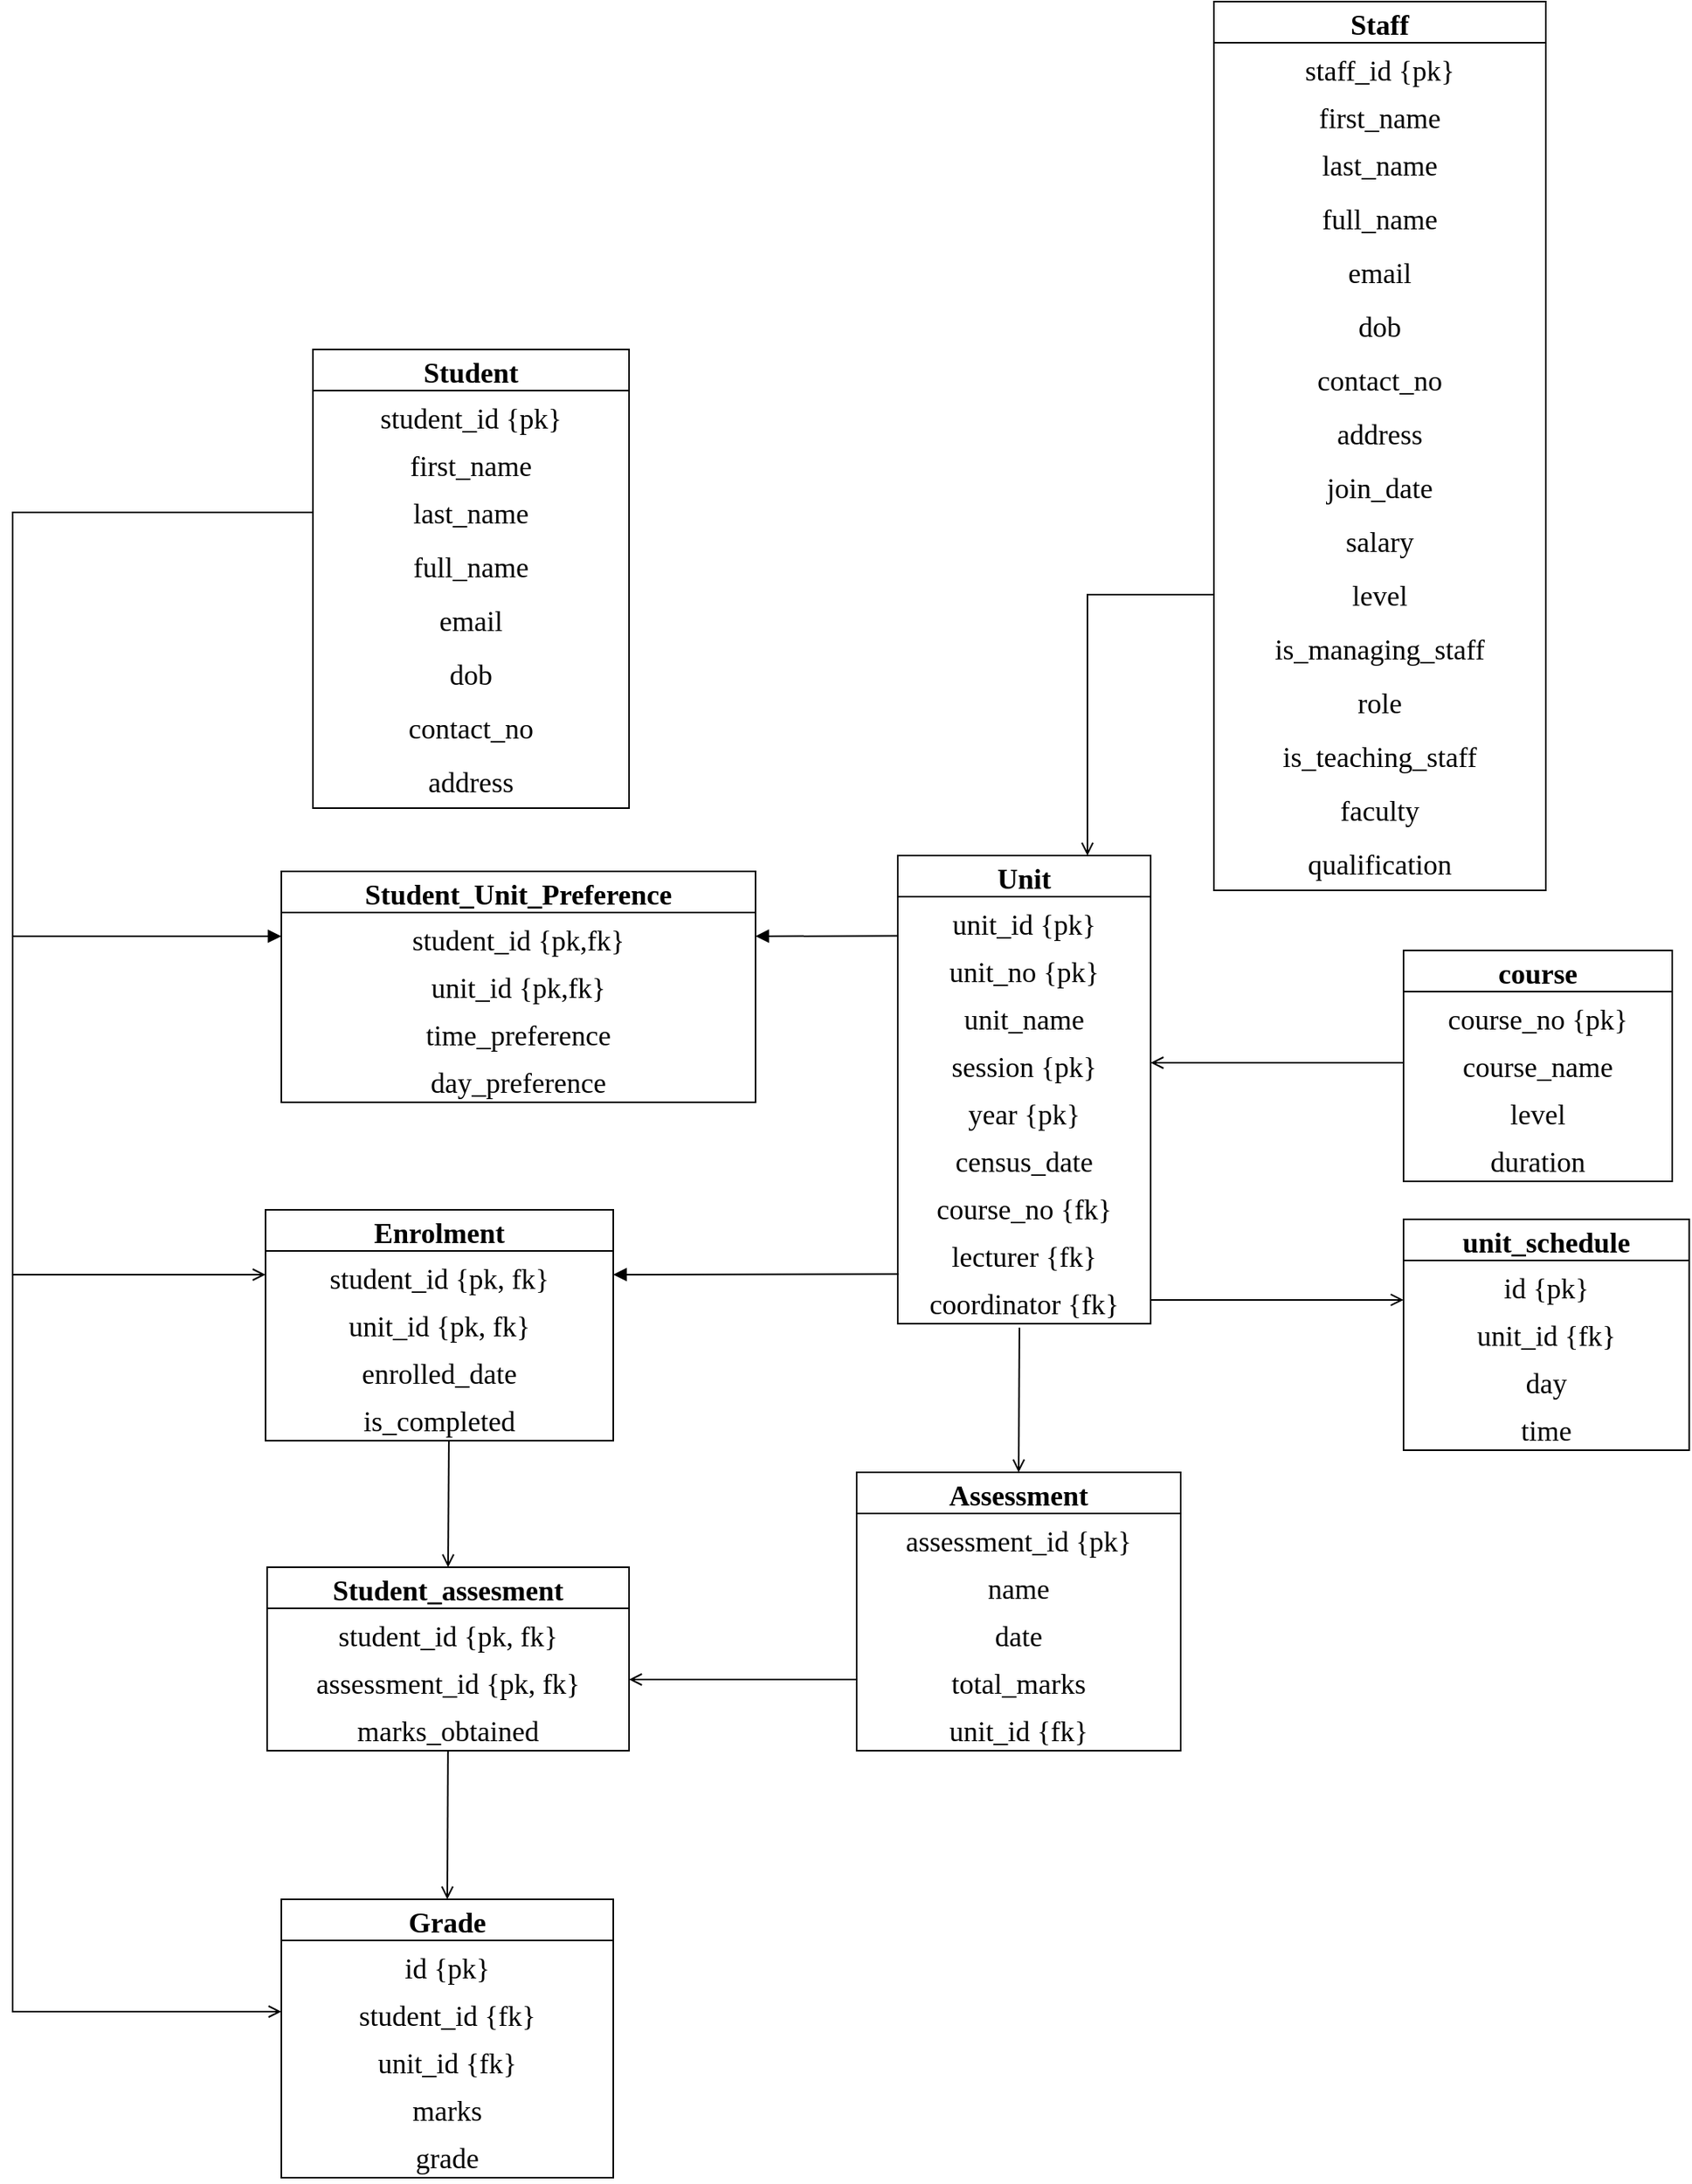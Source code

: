 <mxfile version="13.7.9" type="device"><diagram id="wWgA3IAxe7Pbjs5qiir0" name="Page-1"><mxGraphModel dx="865" dy="483" grid="1" gridSize="10" guides="1" tooltips="1" connect="1" arrows="1" fold="1" page="1" pageScale="1" pageWidth="1654" pageHeight="2336" math="0" shadow="0"><root><mxCell id="0"/><mxCell id="1" parent="0"/><mxCell id="iou781_lKYT5fW5fD_7i-5" value="" style="endArrow=none;html=1;entryX=0;entryY=0.5;entryDx=0;entryDy=0;exitX=1;exitY=0.5;exitDx=0;exitDy=0;fontFamily=Verdana;startArrow=open;startFill=0;fontSize=18;" parent="1" source="iou781_lKYT5fW5fD_7i-16" target="iou781_lKYT5fW5fD_7i-113" edge="1"><mxGeometry width="50" height="50" relative="1" as="geometry"><mxPoint x="800" y="920" as="sourcePoint"/><mxPoint x="850" y="870" as="targetPoint"/></mxGeometry></mxCell><mxCell id="iou781_lKYT5fW5fD_7i-11" style="rounded=0;orthogonalLoop=1;jettySize=auto;html=1;entryX=0.5;entryY=0;entryDx=0;entryDy=0;horizontal=0;endArrow=open;endFill=0;startArrow=none;startFill=0;fontSize=18;fontFamily=Verdana;exitX=0.481;exitY=1.082;exitDx=0;exitDy=0;exitPerimeter=0;" parent="1" source="iou781_lKYT5fW5fD_7i-21" target="iou781_lKYT5fW5fD_7i-58" edge="1"><mxGeometry relative="1" as="geometry"><mxPoint x="824.04" y="1204.34" as="targetPoint"/></mxGeometry></mxCell><mxCell id="iou781_lKYT5fW5fD_7i-23" value="Staff" style="swimlane;fontStyle=1;childLayout=stackLayout;horizontal=1;startSize=26;horizontalStack=0;resizeParent=1;resizeParentMax=0;resizeLast=0;collapsible=1;marginBottom=0;align=center;fontSize=18;swimlaneLine=1;fontFamily=Verdana;" parent="1" vertex="1"><mxGeometry x="940" y="220" width="210" height="562" as="geometry"><mxRectangle x="200" y="100" width="80" height="26" as="alternateBounds"/></mxGeometry></mxCell><mxCell id="iou781_lKYT5fW5fD_7i-24" value="staff_id {pk}" style="text;strokeColor=none;fillColor=none;spacingLeft=4;spacingRight=4;overflow=hidden;rotatable=0;points=[[0,0.5],[1,0.5]];portConstraint=eastwest;fontSize=18;align=center;fontStyle=0;fontFamily=Verdana;" parent="iou781_lKYT5fW5fD_7i-23" vertex="1"><mxGeometry y="26" width="210" height="30" as="geometry"/></mxCell><mxCell id="iou781_lKYT5fW5fD_7i-25" value="first_name" style="text;strokeColor=none;fillColor=none;spacingLeft=4;spacingRight=4;overflow=hidden;rotatable=0;points=[[0,0.5],[1,0.5]];portConstraint=eastwest;fontSize=18;align=center;fontFamily=Verdana;" parent="iou781_lKYT5fW5fD_7i-23" vertex="1"><mxGeometry y="56" width="210" height="30" as="geometry"/></mxCell><mxCell id="iou781_lKYT5fW5fD_7i-26" value="last_name&#10;" style="text;strokeColor=none;fillColor=none;spacingLeft=4;spacingRight=4;overflow=hidden;rotatable=0;points=[[0,0.5],[1,0.5]];portConstraint=eastwest;fontSize=18;fontStyle=0;align=center;fontFamily=Verdana;" parent="iou781_lKYT5fW5fD_7i-23" vertex="1"><mxGeometry y="86" width="210" height="34" as="geometry"/></mxCell><mxCell id="iou781_lKYT5fW5fD_7i-27" value="full_name" style="text;spacingLeft=4;spacingRight=4;overflow=hidden;rotatable=0;points=[[0,0.5],[1,0.5]];portConstraint=eastwest;fontSize=18;fontStyle=0;align=center;fontFamily=Verdana;" parent="iou781_lKYT5fW5fD_7i-23" vertex="1"><mxGeometry y="120" width="210" height="34" as="geometry"/></mxCell><mxCell id="iou781_lKYT5fW5fD_7i-28" value="email" style="text;strokeColor=none;fillColor=none;spacingLeft=4;spacingRight=4;overflow=hidden;rotatable=0;points=[[0,0.5],[1,0.5]];portConstraint=eastwest;fontSize=18;fontStyle=0;align=center;fontFamily=Verdana;" parent="iou781_lKYT5fW5fD_7i-23" vertex="1"><mxGeometry y="154" width="210" height="34" as="geometry"/></mxCell><mxCell id="iou781_lKYT5fW5fD_7i-29" value="dob" style="text;strokeColor=none;fillColor=none;spacingLeft=4;spacingRight=4;overflow=hidden;rotatable=0;points=[[0,0.5],[1,0.5]];portConstraint=eastwest;fontSize=18;fontStyle=0;align=center;fontFamily=Verdana;" parent="iou781_lKYT5fW5fD_7i-23" vertex="1"><mxGeometry y="188" width="210" height="34" as="geometry"/></mxCell><mxCell id="iou781_lKYT5fW5fD_7i-30" value="contact_no" style="text;strokeColor=none;fillColor=none;spacingLeft=4;spacingRight=4;overflow=hidden;rotatable=0;points=[[0,0.5],[1,0.5]];portConstraint=eastwest;fontSize=18;fontStyle=0;align=center;fontFamily=Verdana;" parent="iou781_lKYT5fW5fD_7i-23" vertex="1"><mxGeometry y="222" width="210" height="34" as="geometry"/></mxCell><mxCell id="iou781_lKYT5fW5fD_7i-31" value="address" style="text;strokeColor=none;fillColor=none;spacingLeft=4;spacingRight=4;overflow=hidden;rotatable=0;points=[[0,0.5],[1,0.5]];portConstraint=eastwest;fontSize=18;fontStyle=0;align=center;fontFamily=Verdana;" parent="iou781_lKYT5fW5fD_7i-23" vertex="1"><mxGeometry y="256" width="210" height="34" as="geometry"/></mxCell><mxCell id="iou781_lKYT5fW5fD_7i-32" value="join_date" style="text;strokeColor=none;fillColor=none;spacingLeft=4;spacingRight=4;overflow=hidden;rotatable=0;points=[[0,0.5],[1,0.5]];portConstraint=eastwest;fontSize=18;fontStyle=0;align=center;fontFamily=Verdana;" parent="iou781_lKYT5fW5fD_7i-23" vertex="1"><mxGeometry y="290" width="210" height="34" as="geometry"/></mxCell><mxCell id="iou781_lKYT5fW5fD_7i-33" value="salary" style="text;strokeColor=none;fillColor=none;spacingLeft=4;spacingRight=4;overflow=hidden;rotatable=0;points=[[0,0.5],[1,0.5]];portConstraint=eastwest;fontSize=18;fontStyle=0;align=center;fontFamily=Verdana;" parent="iou781_lKYT5fW5fD_7i-23" vertex="1"><mxGeometry y="324" width="210" height="34" as="geometry"/></mxCell><mxCell id="b6muw9rHOWJ-igKop6Lr-1" value="level" style="text;strokeColor=none;fillColor=none;spacingLeft=4;spacingRight=4;overflow=hidden;rotatable=0;points=[[0,0.5],[1,0.5]];portConstraint=eastwest;fontSize=18;fontStyle=0;align=center;fontFamily=Verdana;" vertex="1" parent="iou781_lKYT5fW5fD_7i-23"><mxGeometry y="358" width="210" height="34" as="geometry"/></mxCell><mxCell id="b6muw9rHOWJ-igKop6Lr-5" value="is_managing_staff" style="text;strokeColor=none;fillColor=none;spacingLeft=4;spacingRight=4;overflow=hidden;rotatable=0;points=[[0,0.5],[1,0.5]];portConstraint=eastwest;fontSize=18;fontStyle=0;align=center;fontFamily=Verdana;" vertex="1" parent="iou781_lKYT5fW5fD_7i-23"><mxGeometry y="392" width="210" height="34" as="geometry"/></mxCell><mxCell id="b6muw9rHOWJ-igKop6Lr-2" value="role" style="text;strokeColor=none;fillColor=none;spacingLeft=4;spacingRight=4;overflow=hidden;rotatable=0;points=[[0,0.5],[1,0.5]];portConstraint=eastwest;fontSize=18;fontStyle=0;align=center;fontFamily=Verdana;" vertex="1" parent="iou781_lKYT5fW5fD_7i-23"><mxGeometry y="426" width="210" height="34" as="geometry"/></mxCell><mxCell id="b6muw9rHOWJ-igKop6Lr-6" value="is_teaching_staff" style="text;strokeColor=none;fillColor=none;spacingLeft=4;spacingRight=4;overflow=hidden;rotatable=0;points=[[0,0.5],[1,0.5]];portConstraint=eastwest;fontSize=18;fontStyle=0;align=center;fontFamily=Verdana;" vertex="1" parent="iou781_lKYT5fW5fD_7i-23"><mxGeometry y="460" width="210" height="34" as="geometry"/></mxCell><mxCell id="b6muw9rHOWJ-igKop6Lr-3" value="faculty" style="text;strokeColor=none;fillColor=none;spacingLeft=4;spacingRight=4;overflow=hidden;rotatable=0;points=[[0,0.5],[1,0.5]];portConstraint=eastwest;fontSize=18;fontStyle=0;align=center;fontFamily=Verdana;" vertex="1" parent="iou781_lKYT5fW5fD_7i-23"><mxGeometry y="494" width="210" height="34" as="geometry"/></mxCell><mxCell id="b6muw9rHOWJ-igKop6Lr-4" value="qualification" style="text;strokeColor=none;fillColor=none;spacingLeft=4;spacingRight=4;overflow=hidden;rotatable=0;points=[[0,0.5],[1,0.5]];portConstraint=eastwest;fontSize=18;fontStyle=0;align=center;fontFamily=Verdana;" vertex="1" parent="iou781_lKYT5fW5fD_7i-23"><mxGeometry y="528" width="210" height="34" as="geometry"/></mxCell><mxCell id="iou781_lKYT5fW5fD_7i-48" style="edgeStyle=none;rounded=0;orthogonalLoop=1;jettySize=auto;html=1;exitX=0;exitY=0.5;exitDx=0;exitDy=0;endArrow=none;endFill=0;fontSize=18;fontFamily=Verdana;startArrow=open;startFill=0;" parent="1" edge="1" source="b6muw9rHOWJ-igKop6Lr-17"><mxGeometry relative="1" as="geometry"><mxPoint x="180" y="1025" as="targetPoint"/><Array as="points"/><mxPoint x="755" y="1144" as="sourcePoint"/></mxGeometry></mxCell><mxCell id="iou781_lKYT5fW5fD_7i-64" style="edgeStyle=none;rounded=0;orthogonalLoop=1;jettySize=auto;html=1;endArrow=none;endFill=0;fontSize=18;fontFamily=Verdana;startArrow=open;startFill=0;entryX=0;entryY=0.5;entryDx=0;entryDy=0;exitX=0;exitY=0.5;exitDx=0;exitDy=0;" parent="1" source="b6muw9rHOWJ-igKop6Lr-27" target="iou781_lKYT5fW5fD_7i-124" edge="1"><mxGeometry relative="1" as="geometry"><mxPoint x="60" y="560" as="targetPoint"/><Array as="points"><mxPoint x="180" y="1491"/><mxPoint x="180" y="543"/></Array><mxPoint x="690" y="1590" as="sourcePoint"/></mxGeometry></mxCell><mxCell id="iou781_lKYT5fW5fD_7i-65" value="" style="endArrow=none;html=1;entryX=0;entryY=0.827;entryDx=0;entryDy=0;exitX=1;exitY=0.5;exitDx=0;exitDy=0;fontFamily=Verdana;startArrow=block;startFill=1;fontSize=18;entryPerimeter=0;" parent="1" source="iou781_lKYT5fW5fD_7i-106" target="iou781_lKYT5fW5fD_7i-13" edge="1"><mxGeometry width="50" height="50" relative="1" as="geometry"><mxPoint x="570" y="980" as="sourcePoint"/><mxPoint x="735" y="950" as="targetPoint"/></mxGeometry></mxCell><mxCell id="iou781_lKYT5fW5fD_7i-66" value="" style="endArrow=block;html=1;entryX=0;entryY=0.5;entryDx=0;entryDy=0;fontFamily=Verdana;startArrow=none;startFill=0;endFill=1;fontSize=18;" parent="1" edge="1" target="iou781_lKYT5fW5fD_7i-106"><mxGeometry width="50" height="50" relative="1" as="geometry"><mxPoint x="180" y="811" as="sourcePoint"/><mxPoint x="338" y="1001.79" as="targetPoint"/></mxGeometry></mxCell><mxCell id="iou781_lKYT5fW5fD_7i-71" value="" style="endArrow=open;html=1;fontFamily=Verdana;startArrow=none;startFill=0;endFill=0;fontSize=18;exitX=1;exitY=0.5;exitDx=0;exitDy=0;entryX=0;entryY=0.833;entryDx=0;entryDy=0;entryPerimeter=0;" parent="1" edge="1" target="iou781_lKYT5fW5fD_7i-117" source="iou781_lKYT5fW5fD_7i-21"><mxGeometry width="50" height="50" relative="1" as="geometry"><mxPoint x="895" y="1170.0" as="sourcePoint"/><mxPoint x="1120" y="1170.0" as="targetPoint"/></mxGeometry></mxCell><mxCell id="iou781_lKYT5fW5fD_7i-80" value="" style="endArrow=none;html=1;rounded=0;fontSize=18;entryX=0;entryY=0.5;entryDx=0;entryDy=0;endFill=0;fontFamily=Verdana;startArrow=open;startFill=0;exitX=1;exitY=0.5;exitDx=0;exitDy=0;" parent="1" target="iou781_lKYT5fW5fD_7i-63" edge="1" source="b6muw9rHOWJ-igKop6Lr-26"><mxGeometry relative="1" as="geometry"><mxPoint x="980" y="1600" as="sourcePoint"/><mxPoint x="745" y="1398" as="targetPoint"/></mxGeometry></mxCell><mxCell id="iou781_lKYT5fW5fD_7i-87" style="rounded=0;orthogonalLoop=1;jettySize=auto;html=1;horizontal=0;endArrow=open;endFill=0;startArrow=none;startFill=0;fontSize=18;fontFamily=Verdana;entryX=0.5;entryY=0;entryDx=0;entryDy=0;" parent="1" edge="1" target="iou781_lKYT5fW5fD_7i-94"><mxGeometry relative="1" as="geometry"><mxPoint x="798" y="1730" as="targetPoint"/><mxPoint x="456" y="1130" as="sourcePoint"/></mxGeometry></mxCell><mxCell id="iou781_lKYT5fW5fD_7i-105" value="Student_Unit_Preference" style="swimlane;fontStyle=1;childLayout=stackLayout;horizontal=1;startSize=26;horizontalStack=0;resizeParent=1;resizeParentMax=0;resizeLast=0;collapsible=1;marginBottom=0;align=center;fontSize=18;fontFamily=Verdana;rounded=0;shadow=0;swimlaneLine=1;" parent="1" vertex="1"><mxGeometry x="350" y="770" width="300" height="146" as="geometry"/></mxCell><mxCell id="iou781_lKYT5fW5fD_7i-106" value="student_id {pk,fk}" style="text;strokeColor=none;fillColor=none;spacingLeft=4;spacingRight=4;overflow=hidden;rotatable=0;points=[[0,0.5],[1,0.5]];portConstraint=eastwest;fontSize=18;fontFamily=Verdana;align=center;" parent="iou781_lKYT5fW5fD_7i-105" vertex="1"><mxGeometry y="26" width="300" height="30" as="geometry"/></mxCell><mxCell id="b6muw9rHOWJ-igKop6Lr-8" value="unit_id {pk,fk}" style="text;strokeColor=none;fillColor=none;spacingLeft=4;spacingRight=4;overflow=hidden;rotatable=0;points=[[0,0.5],[1,0.5]];portConstraint=eastwest;fontSize=18;fontFamily=Verdana;align=center;" vertex="1" parent="iou781_lKYT5fW5fD_7i-105"><mxGeometry y="56" width="300" height="30" as="geometry"/></mxCell><mxCell id="b6muw9rHOWJ-igKop6Lr-10" value="time_preference" style="text;strokeColor=none;fillColor=none;spacingLeft=4;spacingRight=4;overflow=hidden;rotatable=0;points=[[0,0.5],[1,0.5]];portConstraint=eastwest;fontSize=18;fontFamily=Verdana;align=center;" vertex="1" parent="iou781_lKYT5fW5fD_7i-105"><mxGeometry y="86" width="300" height="30" as="geometry"/></mxCell><mxCell id="iou781_lKYT5fW5fD_7i-107" value="day_preference" style="text;strokeColor=none;fillColor=none;spacingLeft=4;spacingRight=4;overflow=hidden;rotatable=0;points=[[0,0.5],[1,0.5]];portConstraint=eastwest;fontSize=18;fontFamily=Verdana;align=center;" parent="iou781_lKYT5fW5fD_7i-105" vertex="1"><mxGeometry y="116" width="300" height="30" as="geometry"/></mxCell><mxCell id="b6muw9rHOWJ-igKop6Lr-19" value="" style="endArrow=none;html=1;entryX=0.004;entryY=0.953;entryDx=0;entryDy=0;exitX=1;exitY=0.5;exitDx=0;exitDy=0;fontFamily=Verdana;startArrow=block;startFill=1;fontSize=18;entryPerimeter=0;" edge="1" parent="1" source="b6muw9rHOWJ-igKop6Lr-17" target="iou781_lKYT5fW5fD_7i-20"><mxGeometry width="50" height="50" relative="1" as="geometry"><mxPoint x="630" y="1030" as="sourcePoint"/><mxPoint x="700" y="1130" as="targetPoint"/></mxGeometry></mxCell><mxCell id="iou781_lKYT5fW5fD_7i-121" value="Student" style="swimlane;fontStyle=1;childLayout=stackLayout;horizontal=1;startSize=26;horizontalStack=0;resizeParent=1;resizeParentMax=0;resizeLast=0;collapsible=1;marginBottom=0;align=center;fontSize=18;swimlaneLine=1;fontFamily=Verdana;" parent="1" vertex="1"><mxGeometry x="370" y="440" width="200" height="290" as="geometry"><mxRectangle x="230" y="250" width="80" height="26" as="alternateBounds"/></mxGeometry></mxCell><mxCell id="iou781_lKYT5fW5fD_7i-122" value="student_id {pk}" style="text;strokeColor=none;fillColor=none;spacingLeft=4;spacingRight=4;overflow=hidden;rotatable=0;points=[[0,0.5],[1,0.5]];portConstraint=eastwest;fontSize=18;align=center;fontStyle=0;fontFamily=Verdana;" parent="iou781_lKYT5fW5fD_7i-121" vertex="1"><mxGeometry y="26" width="200" height="30" as="geometry"/></mxCell><mxCell id="iou781_lKYT5fW5fD_7i-123" value="first_name" style="text;strokeColor=none;fillColor=none;spacingLeft=4;spacingRight=4;overflow=hidden;rotatable=0;points=[[0,0.5],[1,0.5]];portConstraint=eastwest;fontSize=18;align=center;fontFamily=Verdana;" parent="iou781_lKYT5fW5fD_7i-121" vertex="1"><mxGeometry y="56" width="200" height="30" as="geometry"/></mxCell><mxCell id="iou781_lKYT5fW5fD_7i-124" value="last_name&#10;" style="text;strokeColor=none;fillColor=none;spacingLeft=4;spacingRight=4;overflow=hidden;rotatable=0;points=[[0,0.5],[1,0.5]];portConstraint=eastwest;fontSize=18;fontStyle=0;align=center;fontFamily=Verdana;" parent="iou781_lKYT5fW5fD_7i-121" vertex="1"><mxGeometry y="86" width="200" height="34" as="geometry"/></mxCell><mxCell id="b6muw9rHOWJ-igKop6Lr-7" value="full_name" style="text;strokeColor=none;fillColor=none;spacingLeft=4;spacingRight=4;overflow=hidden;rotatable=0;points=[[0,0.5],[1,0.5]];portConstraint=eastwest;fontSize=18;fontStyle=0;align=center;fontFamily=Verdana;" vertex="1" parent="iou781_lKYT5fW5fD_7i-121"><mxGeometry y="120" width="200" height="34" as="geometry"/></mxCell><mxCell id="iou781_lKYT5fW5fD_7i-125" value="email" style="text;strokeColor=none;fillColor=none;spacingLeft=4;spacingRight=4;overflow=hidden;rotatable=0;points=[[0,0.5],[1,0.5]];portConstraint=eastwest;fontSize=18;fontStyle=0;align=center;fontFamily=Verdana;" parent="iou781_lKYT5fW5fD_7i-121" vertex="1"><mxGeometry y="154" width="200" height="34" as="geometry"/></mxCell><mxCell id="iou781_lKYT5fW5fD_7i-126" value="dob" style="text;strokeColor=none;fillColor=none;spacingLeft=4;spacingRight=4;overflow=hidden;rotatable=0;points=[[0,0.5],[1,0.5]];portConstraint=eastwest;fontSize=18;fontStyle=0;align=center;fontFamily=Verdana;" parent="iou781_lKYT5fW5fD_7i-121" vertex="1"><mxGeometry y="188" width="200" height="34" as="geometry"/></mxCell><mxCell id="iou781_lKYT5fW5fD_7i-127" value="contact_no" style="text;strokeColor=none;fillColor=none;spacingLeft=4;spacingRight=4;overflow=hidden;rotatable=0;points=[[0,0.5],[1,0.5]];portConstraint=eastwest;fontSize=18;fontStyle=0;align=center;fontFamily=Verdana;" parent="iou781_lKYT5fW5fD_7i-121" vertex="1"><mxGeometry y="222" width="200" height="34" as="geometry"/></mxCell><mxCell id="iou781_lKYT5fW5fD_7i-128" value="address" style="text;strokeColor=none;fillColor=none;spacingLeft=4;spacingRight=4;overflow=hidden;rotatable=0;points=[[0,0.5],[1,0.5]];portConstraint=eastwest;fontSize=18;fontStyle=0;align=center;fontFamily=Verdana;" parent="iou781_lKYT5fW5fD_7i-121" vertex="1"><mxGeometry y="256" width="200" height="34" as="geometry"/></mxCell><mxCell id="b6muw9rHOWJ-igKop6Lr-29" value="" style="endArrow=none;html=1;rounded=0;endFill=0;startArrow=open;startFill=0;exitX=0.5;exitY=0;exitDx=0;exitDy=0;" edge="1" parent="1" source="iou781_lKYT5fW5fD_7i-83" target="b6muw9rHOWJ-igKop6Lr-24"><mxGeometry relative="1" as="geometry"><mxPoint x="456" y="1480" as="sourcePoint"/><mxPoint x="455" y="1330" as="targetPoint"/><Array as="points"/></mxGeometry></mxCell><mxCell id="iou781_lKYT5fW5fD_7i-111" value="course" style="swimlane;fontStyle=1;childLayout=stackLayout;horizontal=1;startSize=26;horizontalStack=0;resizeParent=1;resizeParentMax=0;resizeLast=0;collapsible=1;marginBottom=0;align=center;fontSize=18;fontFamily=Verdana;" parent="1" vertex="1"><mxGeometry x="1060" y="820" width="170" height="146" as="geometry"/></mxCell><mxCell id="iou781_lKYT5fW5fD_7i-112" value="course_no {pk}" style="text;strokeColor=none;fillColor=none;spacingLeft=4;spacingRight=4;overflow=hidden;rotatable=0;points=[[0,0.5],[1,0.5]];portConstraint=eastwest;fontSize=18;align=center;fontStyle=0;fontFamily=Verdana;" parent="iou781_lKYT5fW5fD_7i-111" vertex="1"><mxGeometry y="26" width="170" height="30" as="geometry"/></mxCell><mxCell id="iou781_lKYT5fW5fD_7i-113" value="course_name" style="text;strokeColor=none;fillColor=none;spacingLeft=4;spacingRight=4;overflow=hidden;rotatable=0;points=[[0,0.5],[1,0.5]];portConstraint=eastwest;fontSize=18;align=center;fontFamily=Verdana;" parent="iou781_lKYT5fW5fD_7i-111" vertex="1"><mxGeometry y="56" width="170" height="30" as="geometry"/></mxCell><mxCell id="iou781_lKYT5fW5fD_7i-114" value="level" style="text;strokeColor=none;fillColor=none;spacingLeft=4;spacingRight=4;overflow=hidden;rotatable=0;points=[[0,0.5],[1,0.5]];portConstraint=eastwest;fontSize=18;align=center;fontFamily=Verdana;" parent="iou781_lKYT5fW5fD_7i-111" vertex="1"><mxGeometry y="86" width="170" height="30" as="geometry"/></mxCell><mxCell id="iou781_lKYT5fW5fD_7i-115" value="duration" style="text;strokeColor=none;fillColor=none;spacingLeft=4;spacingRight=4;overflow=hidden;rotatable=0;points=[[0,0.5],[1,0.5]];portConstraint=eastwest;fontSize=18;align=center;fontFamily=Verdana;" parent="iou781_lKYT5fW5fD_7i-111" vertex="1"><mxGeometry y="116" width="170" height="30" as="geometry"/></mxCell><mxCell id="iou781_lKYT5fW5fD_7i-116" value="unit_schedule" style="swimlane;fontStyle=1;childLayout=stackLayout;horizontal=1;startSize=26;horizontalStack=0;resizeParent=1;resizeParentMax=0;resizeLast=0;collapsible=1;marginBottom=0;align=center;fontSize=18;fontFamily=Verdana;" parent="1" vertex="1"><mxGeometry x="1060.0" y="990" width="180.75" height="146" as="geometry"/></mxCell><mxCell id="iou781_lKYT5fW5fD_7i-117" value="id {pk}" style="text;strokeColor=none;fillColor=none;spacingLeft=4;spacingRight=4;overflow=hidden;rotatable=0;points=[[0,0.5],[1,0.5]];portConstraint=eastwest;fontSize=18;align=center;fontStyle=0;fontFamily=Verdana;" parent="iou781_lKYT5fW5fD_7i-116" vertex="1"><mxGeometry y="26" width="180.75" height="30" as="geometry"/></mxCell><mxCell id="b6muw9rHOWJ-igKop6Lr-30" value="unit_id {fk}" style="text;strokeColor=none;fillColor=none;spacingLeft=4;spacingRight=4;overflow=hidden;rotatable=0;points=[[0,0.5],[1,0.5]];portConstraint=eastwest;fontSize=18;align=center;fontFamily=Verdana;" vertex="1" parent="iou781_lKYT5fW5fD_7i-116"><mxGeometry y="56" width="180.75" height="30" as="geometry"/></mxCell><mxCell id="iou781_lKYT5fW5fD_7i-118" value="day" style="text;strokeColor=none;fillColor=none;spacingLeft=4;spacingRight=4;overflow=hidden;rotatable=0;points=[[0,0.5],[1,0.5]];portConstraint=eastwest;fontSize=18;align=center;fontFamily=Verdana;" parent="iou781_lKYT5fW5fD_7i-116" vertex="1"><mxGeometry y="86" width="180.75" height="30" as="geometry"/></mxCell><mxCell id="iou781_lKYT5fW5fD_7i-119" value="time" style="text;strokeColor=none;fillColor=none;spacingLeft=4;spacingRight=4;overflow=hidden;rotatable=0;points=[[0,0.5],[1,0.5]];portConstraint=eastwest;fontSize=18;align=center;fontFamily=Verdana;" parent="iou781_lKYT5fW5fD_7i-116" vertex="1"><mxGeometry y="116" width="180.75" height="30" as="geometry"/></mxCell><mxCell id="iou781_lKYT5fW5fD_7i-12" value="Unit" style="swimlane;fontStyle=1;childLayout=stackLayout;horizontal=1;startSize=26;horizontalStack=0;resizeParent=1;resizeParentMax=0;resizeLast=0;collapsible=1;marginBottom=0;align=center;fontSize=18;fontFamily=Verdana;" parent="1" vertex="1"><mxGeometry x="740" y="760" width="160" height="296" as="geometry"/></mxCell><mxCell id="iou781_lKYT5fW5fD_7i-13" value="unit_id {pk}" style="text;fillColor=none;spacingLeft=4;spacingRight=4;overflow=hidden;rotatable=0;points=[[0,0.5],[1,0.5]];portConstraint=eastwest;fontSize=18;align=center;fontStyle=0;fontFamily=Verdana;strokeWidth=1;" parent="iou781_lKYT5fW5fD_7i-12" vertex="1"><mxGeometry y="26" width="160" height="30" as="geometry"/></mxCell><mxCell id="iou781_lKYT5fW5fD_7i-14" value="unit_no {pk}" style="text;strokeColor=none;fillColor=none;spacingLeft=4;spacingRight=4;overflow=hidden;rotatable=0;points=[[0,0.5],[1,0.5]];portConstraint=eastwest;fontSize=18;align=center;fontFamily=Verdana;fontStyle=0" parent="iou781_lKYT5fW5fD_7i-12" vertex="1"><mxGeometry y="56" width="160" height="30" as="geometry"/></mxCell><mxCell id="iou781_lKYT5fW5fD_7i-15" value="unit_name" style="text;strokeColor=none;fillColor=none;spacingLeft=4;spacingRight=4;overflow=hidden;rotatable=0;points=[[0,0.5],[1,0.5]];portConstraint=eastwest;fontSize=18;align=center;fontFamily=Verdana;" parent="iou781_lKYT5fW5fD_7i-12" vertex="1"><mxGeometry y="86" width="160" height="30" as="geometry"/></mxCell><mxCell id="iou781_lKYT5fW5fD_7i-16" value="session {pk}" style="text;strokeColor=none;fillColor=none;spacingLeft=4;spacingRight=4;overflow=hidden;rotatable=0;points=[[0,0.5],[1,0.5]];portConstraint=eastwest;fontSize=18;align=center;fontFamily=Verdana;fontStyle=0" parent="iou781_lKYT5fW5fD_7i-12" vertex="1"><mxGeometry y="116" width="160" height="30" as="geometry"/></mxCell><mxCell id="iou781_lKYT5fW5fD_7i-17" value="year {pk}" style="text;strokeColor=none;fillColor=none;spacingLeft=4;spacingRight=4;overflow=hidden;rotatable=0;points=[[0,0.5],[1,0.5]];portConstraint=eastwest;fontSize=18;align=center;fontStyle=0;fontFamily=Verdana;" parent="iou781_lKYT5fW5fD_7i-12" vertex="1"><mxGeometry y="146" width="160" height="30" as="geometry"/></mxCell><mxCell id="iou781_lKYT5fW5fD_7i-18" value="census_date&#10;" style="text;strokeColor=none;fillColor=none;spacingLeft=4;spacingRight=4;overflow=hidden;rotatable=0;points=[[0,0.5],[1,0.5]];portConstraint=eastwest;fontSize=18;align=center;fontFamily=Verdana;" parent="iou781_lKYT5fW5fD_7i-12" vertex="1"><mxGeometry y="176" width="160" height="30" as="geometry"/></mxCell><mxCell id="iou781_lKYT5fW5fD_7i-19" value="course_no {fk}" style="text;strokeColor=none;fillColor=none;spacingLeft=4;spacingRight=4;overflow=hidden;rotatable=0;points=[[0,0.5],[1,0.5]];portConstraint=eastwest;fontSize=18;align=center;fontFamily=Verdana;" parent="iou781_lKYT5fW5fD_7i-12" vertex="1"><mxGeometry y="206" width="160" height="30" as="geometry"/></mxCell><mxCell id="iou781_lKYT5fW5fD_7i-20" value="lecturer {fk}" style="text;strokeColor=none;fillColor=none;spacingLeft=4;spacingRight=4;overflow=hidden;rotatable=0;points=[[0,0.5],[1,0.5]];portConstraint=eastwest;fontSize=18;align=center;fontFamily=Verdana;" parent="iou781_lKYT5fW5fD_7i-12" vertex="1"><mxGeometry y="236" width="160" height="30" as="geometry"/></mxCell><mxCell id="iou781_lKYT5fW5fD_7i-21" value="coordinator {fk}" style="text;strokeColor=none;fillColor=none;spacingLeft=4;spacingRight=4;overflow=hidden;rotatable=0;points=[[0,0.5],[1,0.5]];portConstraint=eastwest;fontSize=18;align=center;fontFamily=Verdana;" parent="iou781_lKYT5fW5fD_7i-12" vertex="1"><mxGeometry y="266" width="160" height="30" as="geometry"/></mxCell><mxCell id="iou781_lKYT5fW5fD_7i-108" value="Enrolment" style="swimlane;fontStyle=1;childLayout=stackLayout;horizontal=1;startSize=26;horizontalStack=0;resizeParent=1;resizeParentMax=0;resizeLast=0;collapsible=1;marginBottom=0;align=center;fontSize=18;fontFamily=Verdana;swimlaneLine=1;" parent="1" vertex="1"><mxGeometry x="340" y="984" width="220" height="146" as="geometry"/></mxCell><mxCell id="b6muw9rHOWJ-igKop6Lr-17" value="student_id {pk, fk}" style="text;strokeColor=none;fillColor=none;spacingLeft=4;spacingRight=4;overflow=hidden;rotatable=0;points=[[0,0.5],[1,0.5]];portConstraint=eastwest;fontSize=18;align=center;fontStyle=0;fontFamily=Verdana;" vertex="1" parent="iou781_lKYT5fW5fD_7i-108"><mxGeometry y="26" width="220" height="30" as="geometry"/></mxCell><mxCell id="b6muw9rHOWJ-igKop6Lr-18" value="unit_id {pk, fk}" style="text;strokeColor=none;fillColor=none;spacingLeft=4;spacingRight=4;overflow=hidden;rotatable=0;points=[[0,0.5],[1,0.5]];portConstraint=eastwest;fontSize=18;align=center;fontStyle=0;fontFamily=Verdana;" vertex="1" parent="iou781_lKYT5fW5fD_7i-108"><mxGeometry y="56" width="220" height="30" as="geometry"/></mxCell><mxCell id="b6muw9rHOWJ-igKop6Lr-12" value="enrolled_date" style="text;strokeColor=none;fillColor=none;spacingLeft=4;spacingRight=4;overflow=hidden;rotatable=0;points=[[0,0.5],[1,0.5]];portConstraint=eastwest;fontSize=18;align=center;fontStyle=0;fontFamily=Verdana;" vertex="1" parent="iou781_lKYT5fW5fD_7i-108"><mxGeometry y="86" width="220" height="30" as="geometry"/></mxCell><mxCell id="iou781_lKYT5fW5fD_7i-110" value="is_completed" style="text;strokeColor=none;fillColor=none;spacingLeft=4;spacingRight=4;overflow=hidden;rotatable=0;points=[[0,0.5],[1,0.5]];portConstraint=eastwest;fontSize=18;align=center;fontFamily=Verdana;" parent="iou781_lKYT5fW5fD_7i-108" vertex="1"><mxGeometry y="116" width="220" height="30" as="geometry"/></mxCell><mxCell id="iou781_lKYT5fW5fD_7i-94" value="Student_assesment" style="swimlane;fontStyle=1;childLayout=stackLayout;horizontal=1;startSize=26;horizontalStack=0;resizeParent=1;resizeParentMax=0;resizeLast=0;collapsible=1;marginBottom=0;align=center;fontSize=18;fontFamily=Verdana;swimlaneLine=1;" parent="1" vertex="1"><mxGeometry x="341" y="1210" width="229" height="116" as="geometry"/></mxCell><mxCell id="b6muw9rHOWJ-igKop6Lr-25" value="student_id {pk, fk}" style="text;strokeColor=none;fillColor=none;spacingLeft=4;spacingRight=4;overflow=hidden;rotatable=0;points=[[0,0.5],[1,0.5]];portConstraint=eastwest;fontSize=18;align=center;fontFamily=Verdana;" vertex="1" parent="iou781_lKYT5fW5fD_7i-94"><mxGeometry y="26" width="229" height="30" as="geometry"/></mxCell><mxCell id="b6muw9rHOWJ-igKop6Lr-26" value="assessment_id {pk, fk}" style="text;strokeColor=none;fillColor=none;spacingLeft=4;spacingRight=4;overflow=hidden;rotatable=0;points=[[0,0.5],[1,0.5]];portConstraint=eastwest;fontSize=18;align=center;fontFamily=Verdana;" vertex="1" parent="iou781_lKYT5fW5fD_7i-94"><mxGeometry y="56" width="229" height="30" as="geometry"/></mxCell><mxCell id="b6muw9rHOWJ-igKop6Lr-24" value="marks_obtained" style="text;strokeColor=none;fillColor=none;spacingLeft=4;spacingRight=4;overflow=hidden;rotatable=0;points=[[0,0.5],[1,0.5]];portConstraint=eastwest;fontSize=18;align=center;fontFamily=Verdana;" vertex="1" parent="iou781_lKYT5fW5fD_7i-94"><mxGeometry y="86" width="229" height="30" as="geometry"/></mxCell><mxCell id="iou781_lKYT5fW5fD_7i-58" value="Assessment" style="swimlane;fontStyle=1;childLayout=stackLayout;horizontal=1;startSize=26;horizontalStack=0;resizeParent=1;resizeParentMax=0;resizeLast=0;collapsible=1;marginBottom=0;align=center;fontSize=18;fillColor=#FFFFFF;fontFamily=Verdana;" parent="1" vertex="1"><mxGeometry x="714" y="1150" width="205" height="176" as="geometry"/></mxCell><mxCell id="iou781_lKYT5fW5fD_7i-59" value="assessment_id {pk}" style="text;strokeColor=none;fillColor=none;spacingLeft=4;spacingRight=4;overflow=hidden;rotatable=0;points=[[0,0.5],[1,0.5]];portConstraint=eastwest;fontSize=18;align=center;fontStyle=0;fontFamily=Verdana;" parent="iou781_lKYT5fW5fD_7i-58" vertex="1"><mxGeometry y="26" width="205" height="30" as="geometry"/></mxCell><mxCell id="iou781_lKYT5fW5fD_7i-60" value="name" style="text;strokeColor=none;fillColor=none;spacingLeft=4;spacingRight=4;overflow=hidden;rotatable=0;points=[[0,0.5],[1,0.5]];portConstraint=eastwest;fontSize=18;align=center;fontFamily=Verdana;" parent="iou781_lKYT5fW5fD_7i-58" vertex="1"><mxGeometry y="56" width="205" height="30" as="geometry"/></mxCell><mxCell id="iou781_lKYT5fW5fD_7i-62" value="date" style="text;strokeColor=none;fillColor=none;spacingLeft=4;spacingRight=4;overflow=hidden;rotatable=0;points=[[0,0.5],[1,0.5]];portConstraint=eastwest;fontSize=18;align=center;fontFamily=Verdana;" parent="iou781_lKYT5fW5fD_7i-58" vertex="1"><mxGeometry y="86" width="205" height="30" as="geometry"/></mxCell><mxCell id="iou781_lKYT5fW5fD_7i-63" value="total_marks" style="text;strokeColor=none;fillColor=none;spacingLeft=4;spacingRight=4;overflow=hidden;rotatable=0;points=[[0,0.5],[1,0.5]];portConstraint=eastwest;fontSize=18;align=center;fontFamily=Verdana;" parent="iou781_lKYT5fW5fD_7i-58" vertex="1"><mxGeometry y="116" width="205" height="30" as="geometry"/></mxCell><mxCell id="b6muw9rHOWJ-igKop6Lr-11" value="unit_id {fk}" style="text;strokeColor=none;fillColor=none;spacingLeft=4;spacingRight=4;overflow=hidden;rotatable=0;points=[[0,0.5],[1,0.5]];portConstraint=eastwest;fontSize=18;align=center;fontFamily=Verdana;" vertex="1" parent="iou781_lKYT5fW5fD_7i-58"><mxGeometry y="146" width="205" height="30" as="geometry"/></mxCell><mxCell id="b6muw9rHOWJ-igKop6Lr-31" value="" style="endArrow=none;html=1;rounded=0;entryX=0;entryY=0.5;entryDx=0;entryDy=0;exitX=0.75;exitY=0;exitDx=0;exitDy=0;startArrow=open;startFill=0;" edge="1" parent="1" source="iou781_lKYT5fW5fD_7i-12" target="b6muw9rHOWJ-igKop6Lr-1"><mxGeometry relative="1" as="geometry"><mxPoint x="720" y="460" as="sourcePoint"/><mxPoint x="880" y="460" as="targetPoint"/><Array as="points"><mxPoint x="860" y="595"/></Array></mxGeometry></mxCell><mxCell id="iou781_lKYT5fW5fD_7i-83" value="Grade" style="swimlane;fontStyle=1;childLayout=stackLayout;horizontal=1;startSize=26;horizontalStack=0;resizeParent=1;resizeParentMax=0;resizeLast=0;collapsible=1;marginBottom=0;align=center;fontSize=18;fontFamily=Verdana;rounded=0;shadow=0;swimlaneLine=1;" parent="1" vertex="1"><mxGeometry x="350" y="1420" width="210" height="176" as="geometry"/></mxCell><mxCell id="iou781_lKYT5fW5fD_7i-84" value="id {pk}" style="text;strokeColor=none;fillColor=none;spacingLeft=4;spacingRight=4;overflow=hidden;rotatable=0;points=[[0,0.5],[1,0.5]];portConstraint=eastwest;fontSize=18;fontFamily=Verdana;align=center;fontStyle=0" parent="iou781_lKYT5fW5fD_7i-83" vertex="1"><mxGeometry y="26" width="210" height="30" as="geometry"/></mxCell><mxCell id="b6muw9rHOWJ-igKop6Lr-27" value="student_id {fk}" style="text;strokeColor=none;fillColor=none;spacingLeft=4;spacingRight=4;overflow=hidden;rotatable=0;points=[[0,0.5],[1,0.5]];portConstraint=eastwest;fontSize=18;fontFamily=Verdana;align=center;fontStyle=0" vertex="1" parent="iou781_lKYT5fW5fD_7i-83"><mxGeometry y="56" width="210" height="30" as="geometry"/></mxCell><mxCell id="b6muw9rHOWJ-igKop6Lr-28" value="unit_id {fk}" style="text;strokeColor=none;fillColor=none;spacingLeft=4;spacingRight=4;overflow=hidden;rotatable=0;points=[[0,0.5],[1,0.5]];portConstraint=eastwest;fontSize=18;fontFamily=Verdana;align=center;fontStyle=0" vertex="1" parent="iou781_lKYT5fW5fD_7i-83"><mxGeometry y="86" width="210" height="30" as="geometry"/></mxCell><mxCell id="iou781_lKYT5fW5fD_7i-85" value="marks" style="text;strokeColor=none;fillColor=none;spacingLeft=4;spacingRight=4;overflow=hidden;rotatable=0;points=[[0,0.5],[1,0.5]];portConstraint=eastwest;fontSize=18;fontFamily=Verdana;align=center;" parent="iou781_lKYT5fW5fD_7i-83" vertex="1"><mxGeometry y="116" width="210" height="30" as="geometry"/></mxCell><mxCell id="iou781_lKYT5fW5fD_7i-86" value="grade" style="text;strokeColor=none;fillColor=none;spacingLeft=4;spacingRight=4;overflow=hidden;rotatable=0;points=[[0,0.5],[1,0.5]];portConstraint=eastwest;fontSize=18;fontFamily=Verdana;align=center;" parent="iou781_lKYT5fW5fD_7i-83" vertex="1"><mxGeometry y="146" width="210" height="30" as="geometry"/></mxCell></root></mxGraphModel></diagram></mxfile>